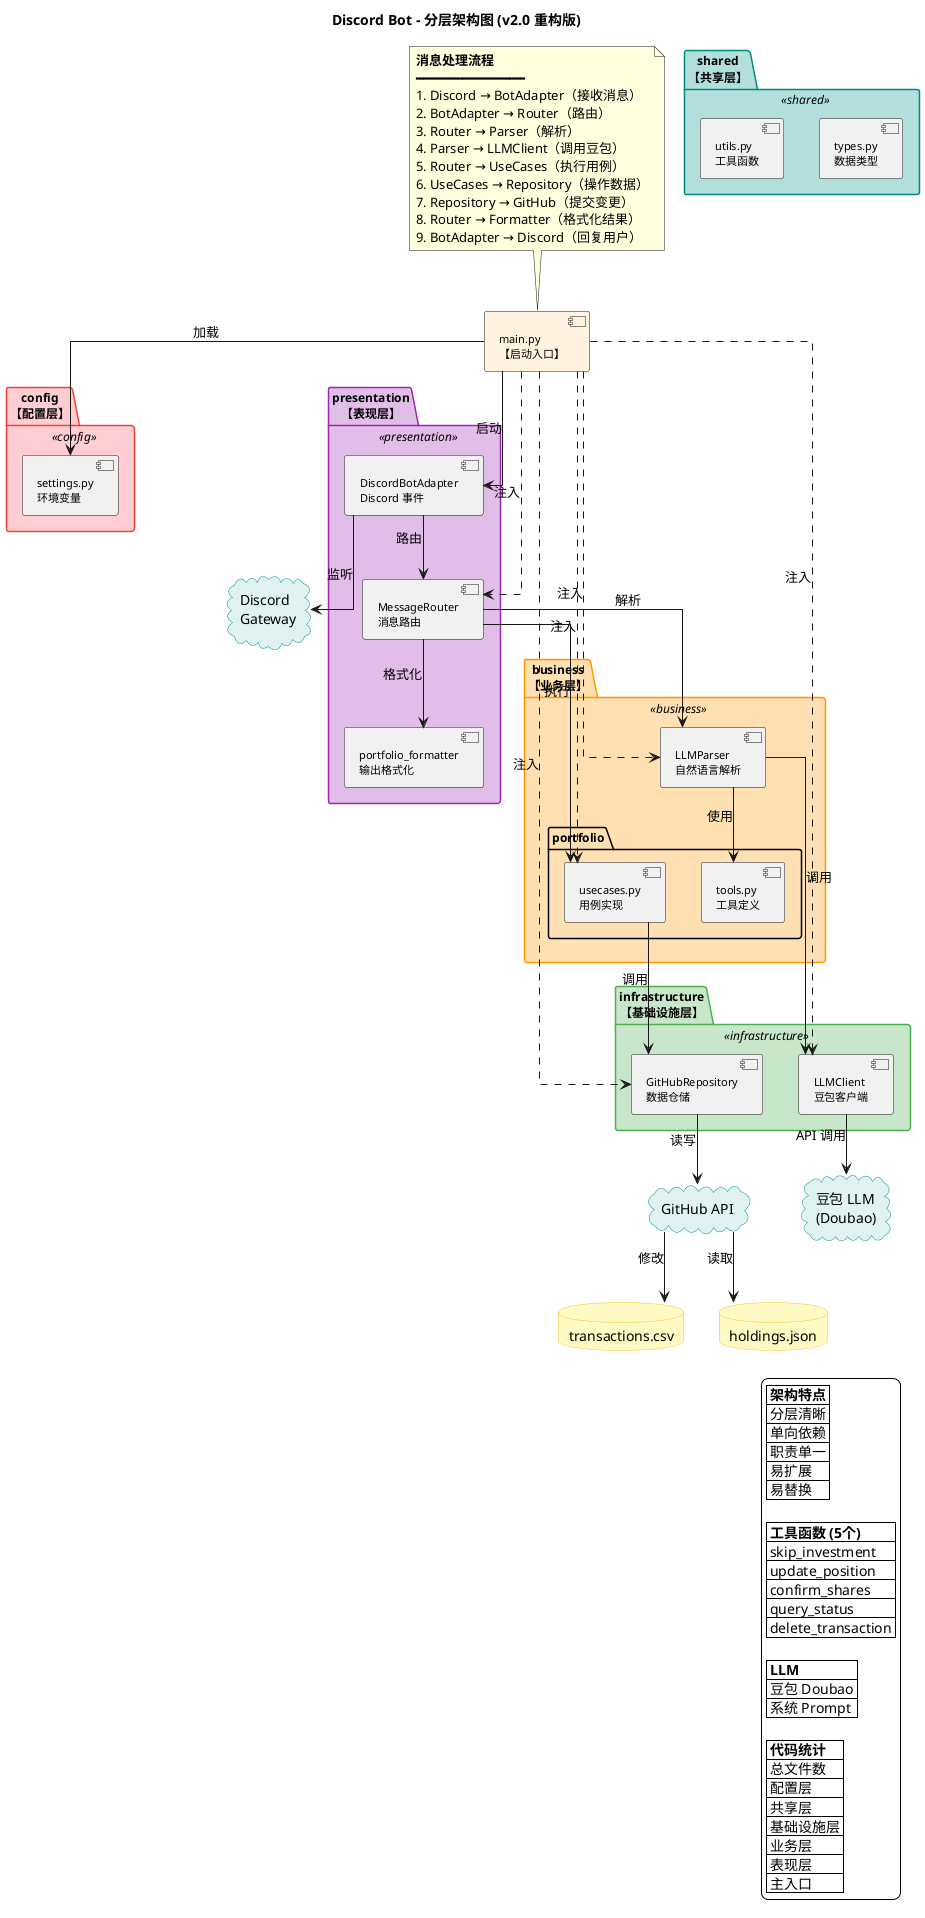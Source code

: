 @startuml BotArchitecture
skinparam backgroundColor white
skinparam defaultFontName "PingFang SC,Microsoft YaHei,SimHei,Arial Unicode MS"
skinparam linetype ortho

title Discord Bot - 分层架构图 (v2.0 重构版)

' 样式定义
skinparam package {
  BackgroundColor<<presentation>> #E1BEE7
  BorderColor<<presentation>> #9C27B0
  BackgroundColor<<business>> #FFE0B2
  BorderColor<<business>> #FF9800
  BackgroundColor<<infrastructure>> #C8E6C9
  BorderColor<<infrastructure>> #4CAF50
  BackgroundColor<<config>> #FFCDD2
  BorderColor<<config>> #F44336
  BackgroundColor<<shared>> #B2DFDB
  BorderColor<<shared>> #00897B
  FontSize 12
}

skinparam component {
  FontSize 11
}

skinparam database {
  BackgroundColor #FFF9C4
  BorderColor #FBC02D
}

skinparam cloud {
  BackgroundColor #E0F2F1
  BorderColor #009688
}

' ============================================================
' 主入口
' ============================================================

component "main.py\n【启动入口】" as Main #FFF3E0

' ============================================================
' 配置层
' ============================================================

package "config\n【配置层】" <<config>> {
  component "settings.py\n环境变量" as Settings
}

' ============================================================
' 共享层
' ============================================================

package "shared\n【共享层】" <<shared>> {
  component "types.py\n数据类型" as Types
  component "utils.py\n工具函数" as Utils
}

' ============================================================
' 表现层
' ============================================================

package "presentation\n【表现层】" <<presentation>> {
  component "DiscordBotAdapter\nDiscord 事件" as BotAdapter
  component "MessageRouter\n消息路由" as Router
  component "portfolio_formatter\n输出格式化" as Formatter
}

' ============================================================
' 业务层
' ============================================================

package "business\n【业务层】" <<business>> {
  component "LLMParser\n自然语言解析" as Parser
  
  package "portfolio" {
    component "tools.py\n工具定义" as Tools
    component "usecases.py\n用例实现" as UseCases
  }
}

' ============================================================
' 基础设施层
' ============================================================

package "infrastructure\n【基础设施层】" <<infrastructure>> {
  component "LLMClient\n豆包客户端" as LLMClient
  component "GitHubRepository\n数据仓储" as Repository
}

' ============================================================
' 外部服务
' ============================================================

cloud "Discord\nGateway" as Discord
cloud "豆包 LLM\n(Doubao)" as Doubao
cloud "GitHub API" as GitHubAPI

database "transactions.csv" as TxDB
database "holdings.json" as HoldingsDB

' ============================================================
' 依赖关系（单向依赖）
' ============================================================

Main --> Settings : 加载
Main --> BotAdapter : 启动
Main ..> Router : 注入
Main ..> Parser : 注入
Main ..> UseCases : 注入
Main ..> Repository : 注入
Main ..> LLMClient : 注入

' 表现层
BotAdapter --> Discord : 监听
BotAdapter --> Router : 路由
Router --> Parser : 解析
Router --> UseCases : 执行
Router --> Formatter : 格式化

' 业务层
Parser --> LLMClient : 调用
Parser --> Tools : 使用
UseCases --> Repository : 调用

' 基础设施层
LLMClient --> Doubao : API 调用
Repository --> GitHubAPI : 读写

' 数据
GitHubAPI --> TxDB : 修改
GitHubAPI --> HoldingsDB : 读取

' ============================================================
' 流程说明
' ============================================================

note as Flow
  <b>消息处理流程</b>
  ━━━━━━━━━━━━━━
  1. Discord → BotAdapter（接收消息）
  2. BotAdapter → Router（路由）
  3. Router → Parser（解析）
  4. Parser → LLMClient（调用豆包）
  5. Router → UseCases（执行用例）
  6. UseCases → Repository（操作数据）
  7. Repository → GitHub（提交变更）
  8. Router → Formatter（格式化结果）
  9. BotAdapter → Discord（回复用户）
end note

Flow -[hidden]- Main

' ============================================================
' 图例
' ============================================================

legend right
  |= 架构特点 |
  | 分层清晰 | 4 层分离 ✅ |
  | 单向依赖 | presentation → business → infrastructure ✅ |
  | 职责单一 | 每个模块只做一件事 ✅ |
  | 易扩展 | 新增功能只需添加工具和用例 ✅ |
  | 易替换 | 基础设施可平滑替换 ✅ |
  
  |= 工具函数 (5个) |
  | skip_investment | 跳过定投 ✅ |
  | update_position | 调整持仓 ✅ |
  | confirm_shares | 确认份额 ✅ |
  | query_status | 查询状态 ✅ |
  | delete_transaction | 删除交易 ✅ |
  
  |= LLM |
  | 豆包 Doubao | 唯一 LLM（精简） ✅ |
  | 系统 Prompt | 注入领域上下文 ✅ |
  
  |= 代码统计 |
  | 总文件数 | 29 个 |
  | 配置层 | 2 个 |
  | 共享层 | 3 个 |
  | 基础设施层 | 4 个 |
  | 业务层 | 6 个 |
  | 表现层 | 7 个 |
  | 主入口 | 1 个 |
endlegend

@enduml
